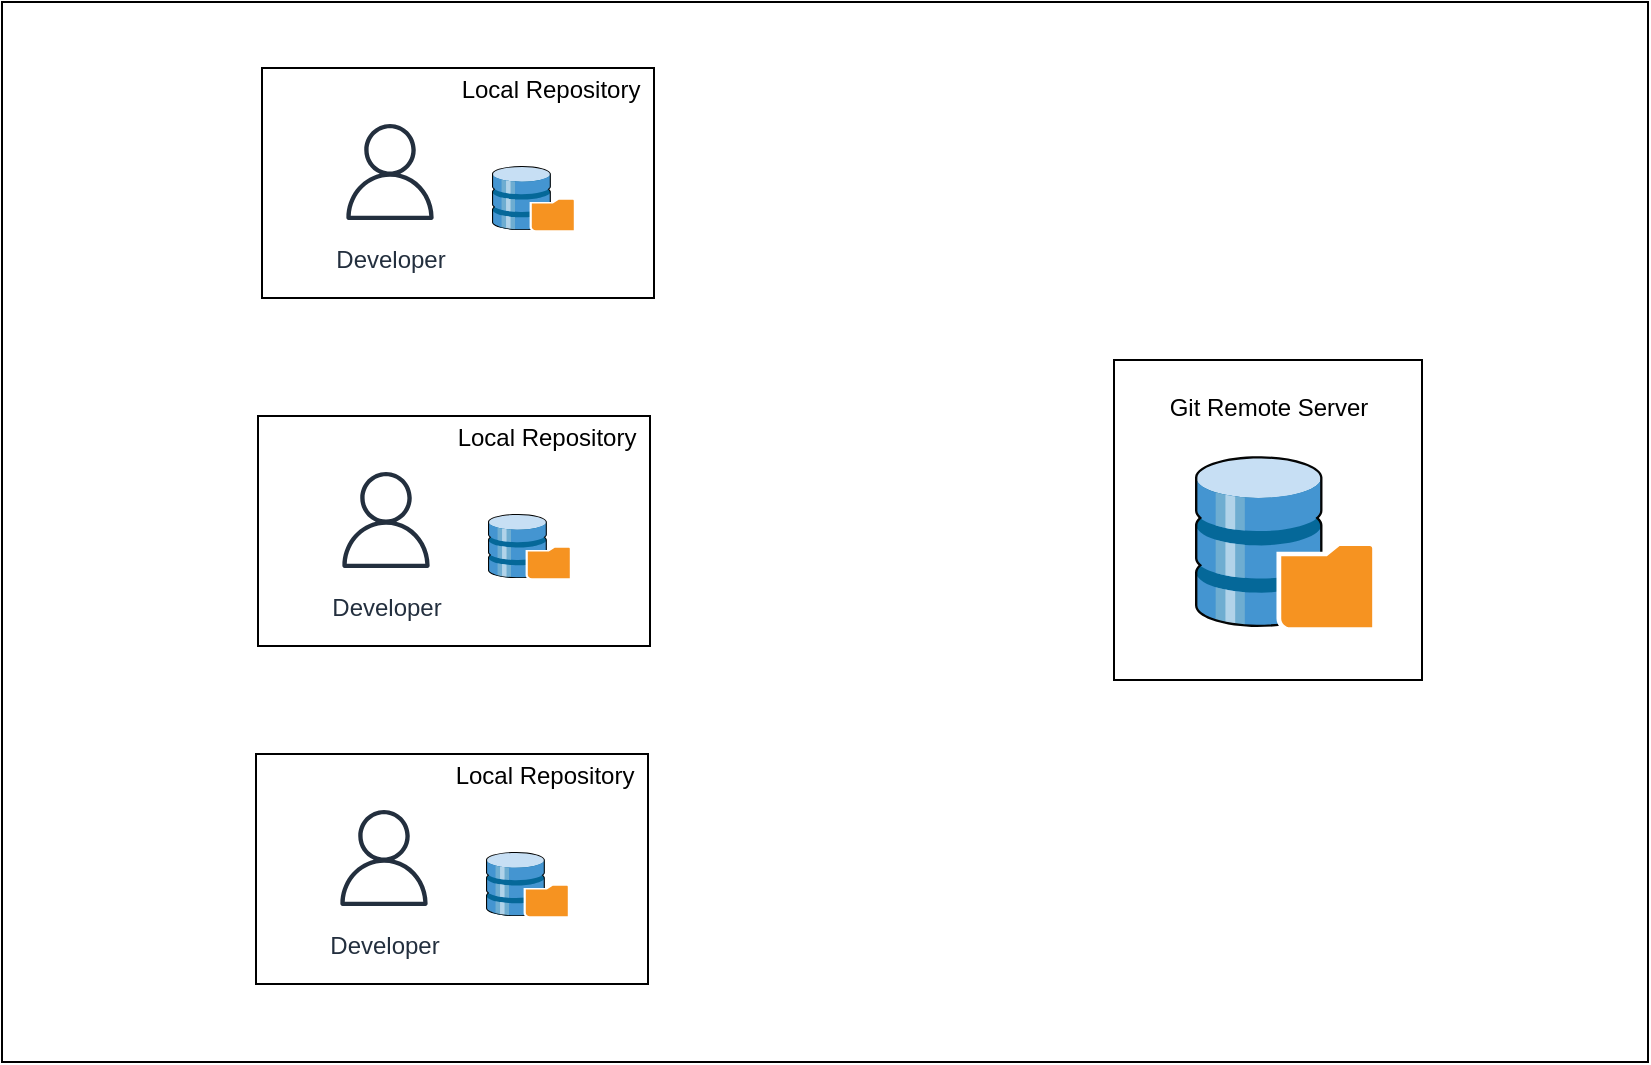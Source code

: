 <mxfile version="14.7.3" type="device"><diagram id="kvYoyqB95tZ5uW9r2Z2T" name="Page-1"><mxGraphModel dx="1346" dy="519" grid="0" gridSize="10" guides="1" tooltips="1" connect="1" arrows="1" fold="1" page="0" pageScale="1" pageWidth="827" pageHeight="1169" math="0" shadow="0"><root><mxCell id="0"/><mxCell id="1" parent="0"/><mxCell id="9jByjYoKoZU6TZB5Xdow-46" value="" style="rounded=0;whiteSpace=wrap;html=1;" vertex="1" parent="1"><mxGeometry x="-25" y="11" width="823" height="530" as="geometry"/></mxCell><mxCell id="9jByjYoKoZU6TZB5Xdow-31" value="" style="group" vertex="1" connectable="0" parent="1"><mxGeometry x="105" y="44" width="196" height="115" as="geometry"/></mxCell><mxCell id="9jByjYoKoZU6TZB5Xdow-29" value="" style="rounded=0;whiteSpace=wrap;html=1;" vertex="1" parent="9jByjYoKoZU6TZB5Xdow-31"><mxGeometry width="196" height="115" as="geometry"/></mxCell><mxCell id="9jByjYoKoZU6TZB5Xdow-27" value="Developer" style="outlineConnect=0;fontColor=#232F3E;gradientColor=none;strokeColor=#232F3E;fillColor=#ffffff;dashed=0;verticalLabelPosition=bottom;verticalAlign=top;align=center;html=1;fontSize=12;fontStyle=0;aspect=fixed;shape=mxgraph.aws4.resourceIcon;resIcon=mxgraph.aws4.user;" vertex="1" parent="9jByjYoKoZU6TZB5Xdow-31"><mxGeometry x="34" y="22" width="60" height="60" as="geometry"/></mxCell><mxCell id="9jByjYoKoZU6TZB5Xdow-28" value="" style="shadow=0;dashed=0;html=1;labelPosition=center;verticalLabelPosition=bottom;verticalAlign=top;align=center;outlineConnect=0;shape=mxgraph.veeam.3d.backup_repository;" vertex="1" parent="9jByjYoKoZU6TZB5Xdow-31"><mxGeometry x="115" y="49" width="42" height="33" as="geometry"/></mxCell><mxCell id="9jByjYoKoZU6TZB5Xdow-30" value="Local Repository" style="text;html=1;align=center;verticalAlign=middle;resizable=0;points=[];autosize=1;strokeColor=none;" vertex="1" parent="9jByjYoKoZU6TZB5Xdow-31"><mxGeometry x="94" y="2" width="99" height="18" as="geometry"/></mxCell><mxCell id="9jByjYoKoZU6TZB5Xdow-32" value="" style="group" vertex="1" connectable="0" parent="1"><mxGeometry x="103" y="218" width="196" height="115" as="geometry"/></mxCell><mxCell id="9jByjYoKoZU6TZB5Xdow-33" value="" style="rounded=0;whiteSpace=wrap;html=1;" vertex="1" parent="9jByjYoKoZU6TZB5Xdow-32"><mxGeometry width="196" height="115" as="geometry"/></mxCell><mxCell id="9jByjYoKoZU6TZB5Xdow-34" value="Developer" style="outlineConnect=0;fontColor=#232F3E;gradientColor=none;strokeColor=#232F3E;fillColor=#ffffff;dashed=0;verticalLabelPosition=bottom;verticalAlign=top;align=center;html=1;fontSize=12;fontStyle=0;aspect=fixed;shape=mxgraph.aws4.resourceIcon;resIcon=mxgraph.aws4.user;" vertex="1" parent="9jByjYoKoZU6TZB5Xdow-32"><mxGeometry x="34" y="22" width="60" height="60" as="geometry"/></mxCell><mxCell id="9jByjYoKoZU6TZB5Xdow-35" value="" style="shadow=0;dashed=0;html=1;labelPosition=center;verticalLabelPosition=bottom;verticalAlign=top;align=center;outlineConnect=0;shape=mxgraph.veeam.3d.backup_repository;" vertex="1" parent="9jByjYoKoZU6TZB5Xdow-32"><mxGeometry x="115" y="49" width="42" height="33" as="geometry"/></mxCell><mxCell id="9jByjYoKoZU6TZB5Xdow-36" value="Local Repository" style="text;html=1;align=center;verticalAlign=middle;resizable=0;points=[];autosize=1;strokeColor=none;" vertex="1" parent="9jByjYoKoZU6TZB5Xdow-32"><mxGeometry x="94" y="2" width="99" height="18" as="geometry"/></mxCell><mxCell id="9jByjYoKoZU6TZB5Xdow-37" value="" style="group" vertex="1" connectable="0" parent="1"><mxGeometry x="102" y="387" width="196" height="115" as="geometry"/></mxCell><mxCell id="9jByjYoKoZU6TZB5Xdow-38" value="" style="rounded=0;whiteSpace=wrap;html=1;" vertex="1" parent="9jByjYoKoZU6TZB5Xdow-37"><mxGeometry width="196" height="115" as="geometry"/></mxCell><mxCell id="9jByjYoKoZU6TZB5Xdow-39" value="Developer" style="outlineConnect=0;fontColor=#232F3E;gradientColor=none;strokeColor=#232F3E;fillColor=#ffffff;dashed=0;verticalLabelPosition=bottom;verticalAlign=top;align=center;html=1;fontSize=12;fontStyle=0;aspect=fixed;shape=mxgraph.aws4.resourceIcon;resIcon=mxgraph.aws4.user;" vertex="1" parent="9jByjYoKoZU6TZB5Xdow-37"><mxGeometry x="34" y="22" width="60" height="60" as="geometry"/></mxCell><mxCell id="9jByjYoKoZU6TZB5Xdow-40" value="" style="shadow=0;dashed=0;html=1;labelPosition=center;verticalLabelPosition=bottom;verticalAlign=top;align=center;outlineConnect=0;shape=mxgraph.veeam.3d.backup_repository;" vertex="1" parent="9jByjYoKoZU6TZB5Xdow-37"><mxGeometry x="115" y="49" width="42" height="33" as="geometry"/></mxCell><mxCell id="9jByjYoKoZU6TZB5Xdow-41" value="Local Repository" style="text;html=1;align=center;verticalAlign=middle;resizable=0;points=[];autosize=1;strokeColor=none;" vertex="1" parent="9jByjYoKoZU6TZB5Xdow-37"><mxGeometry x="94" y="2" width="99" height="18" as="geometry"/></mxCell><mxCell id="9jByjYoKoZU6TZB5Xdow-44" value="" style="group" vertex="1" connectable="0" parent="1"><mxGeometry x="531" y="190" width="154" height="160" as="geometry"/></mxCell><mxCell id="9jByjYoKoZU6TZB5Xdow-42" value="" style="rounded=0;whiteSpace=wrap;html=1;" vertex="1" parent="9jByjYoKoZU6TZB5Xdow-44"><mxGeometry width="154" height="160" as="geometry"/></mxCell><mxCell id="9jByjYoKoZU6TZB5Xdow-26" value="Git Remote Server" style="text;html=1;align=center;verticalAlign=middle;resizable=0;points=[];autosize=1;strokeColor=none;" vertex="1" parent="9jByjYoKoZU6TZB5Xdow-44"><mxGeometry x="22.5" y="15" width="109" height="18" as="geometry"/></mxCell><mxCell id="9jByjYoKoZU6TZB5Xdow-25" value="" style="shadow=0;dashed=0;html=1;labelPosition=center;verticalLabelPosition=bottom;verticalAlign=top;align=center;outlineConnect=0;shape=mxgraph.veeam.3d.backup_repository;" vertex="1" parent="9jByjYoKoZU6TZB5Xdow-44"><mxGeometry x="40.5" y="48" width="91" height="88" as="geometry"/></mxCell></root></mxGraphModel></diagram></mxfile>